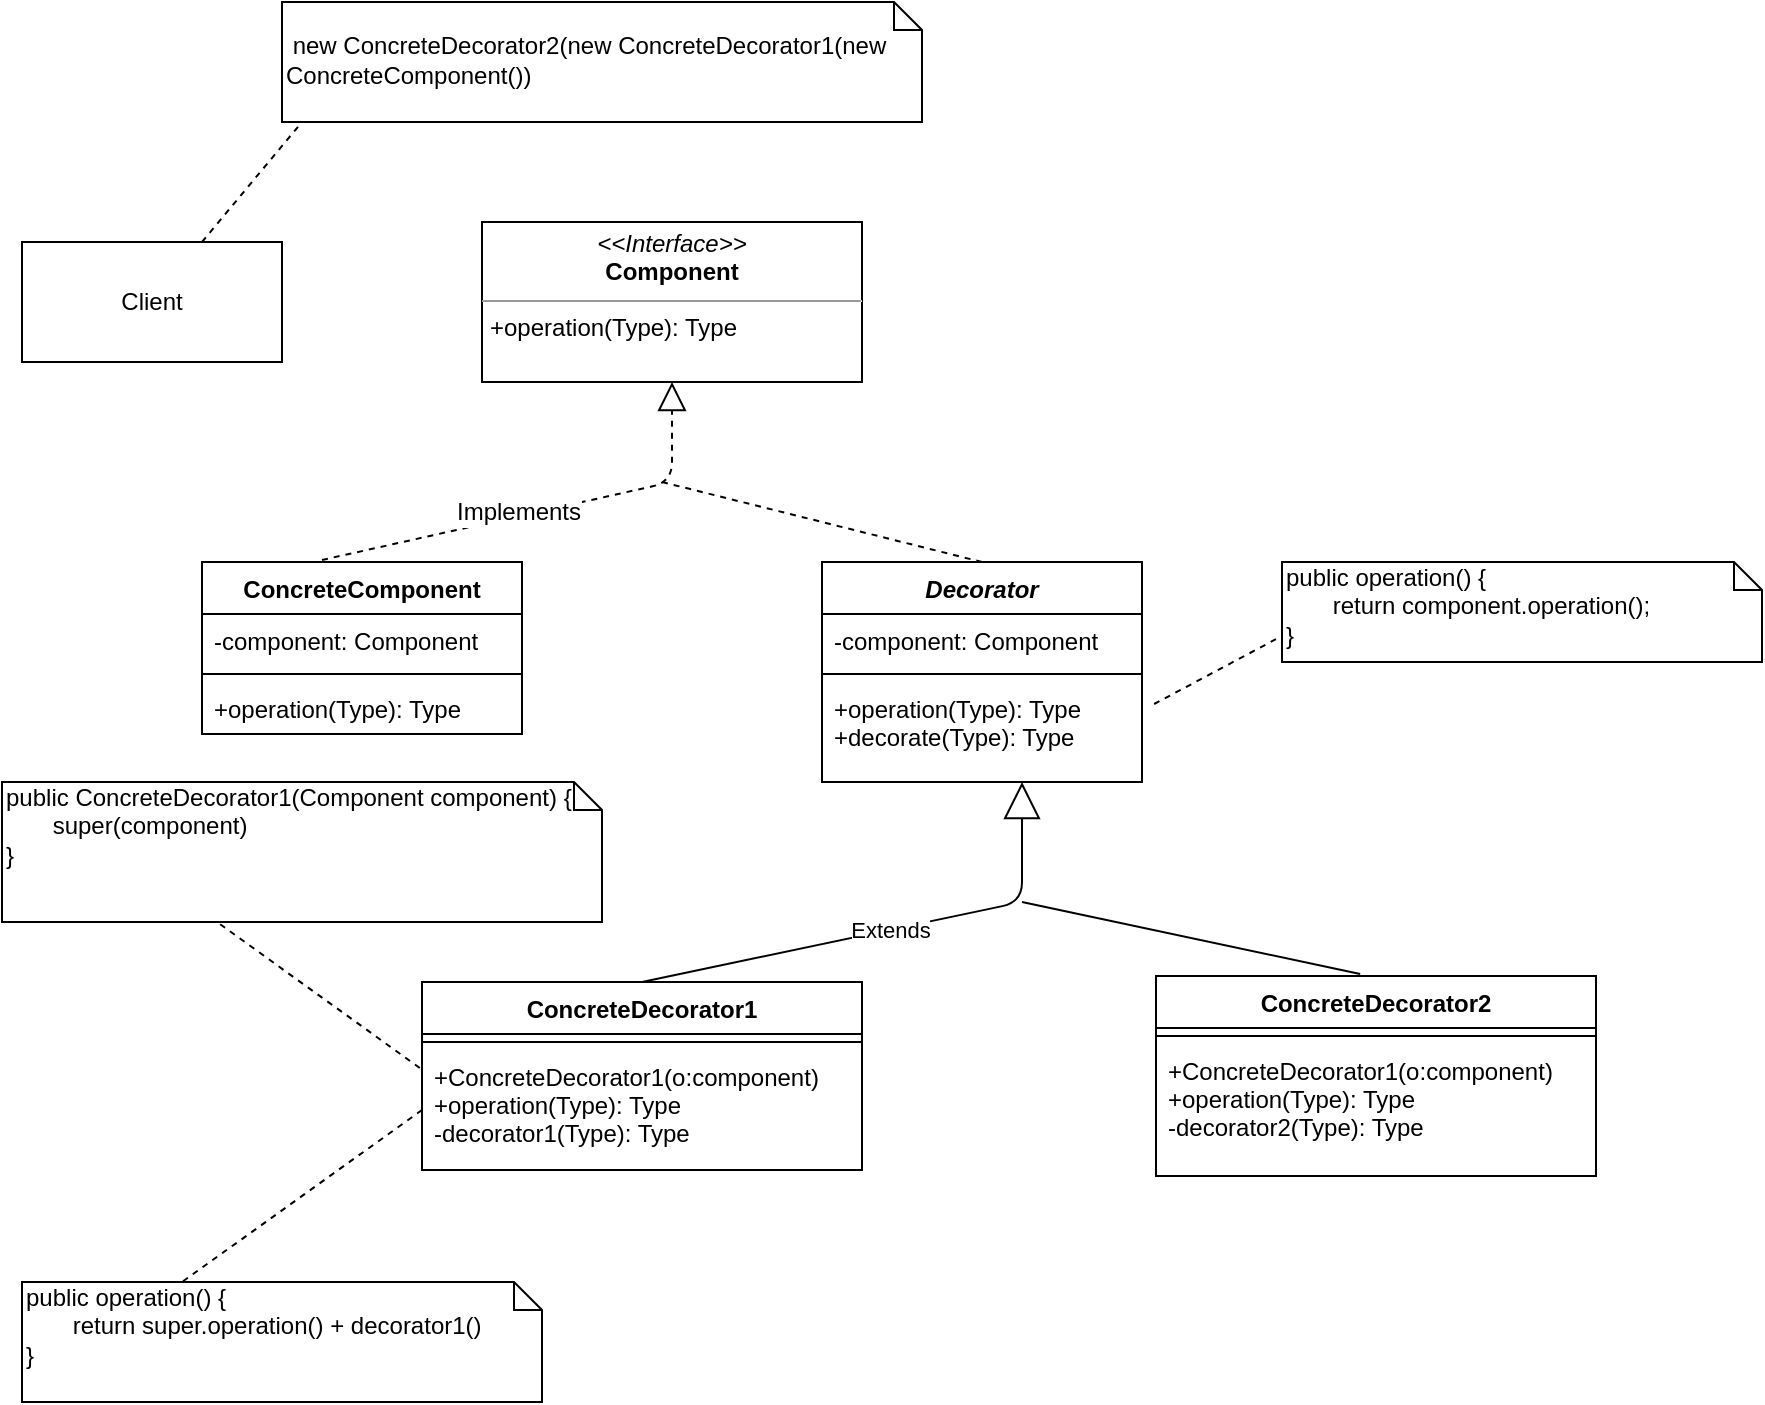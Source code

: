 <mxfile version="12.9.3" type="device"><diagram id="ubSJYESIVnHLaKra46iR" name="Page-1"><mxGraphModel dx="803" dy="1672" grid="1" gridSize="10" guides="1" tooltips="1" connect="1" arrows="1" fold="1" page="1" pageScale="1" pageWidth="827" pageHeight="1169" math="0" shadow="0"><root><mxCell id="0"/><mxCell id="1" parent="0"/><mxCell id="P77A1NYPfRKZzrJoSjyU-1" value="&lt;p style=&quot;margin: 0px ; margin-top: 4px ; text-align: center&quot;&gt;&lt;i&gt;&amp;lt;&amp;lt;Interface&amp;gt;&amp;gt;&lt;/i&gt;&lt;br&gt;&lt;b&gt;Component&lt;/b&gt;&lt;/p&gt;&lt;hr size=&quot;1&quot;&gt;&lt;p style=&quot;margin: 0px ; margin-left: 4px&quot;&gt;&lt;/p&gt;&lt;p style=&quot;margin: 0px ; margin-left: 4px&quot;&gt;+operation(Type): Type&lt;br&gt;&lt;br&gt;&lt;/p&gt;" style="verticalAlign=top;align=left;overflow=fill;fontSize=12;fontFamily=Helvetica;html=1;" vertex="1" parent="1"><mxGeometry x="270" y="30" width="190" height="80" as="geometry"/></mxCell><mxCell id="P77A1NYPfRKZzrJoSjyU-14" value="ConcreteComponent" style="swimlane;fontStyle=1;align=center;verticalAlign=top;childLayout=stackLayout;horizontal=1;startSize=26;horizontalStack=0;resizeParent=1;resizeParentMax=0;resizeLast=0;collapsible=1;marginBottom=0;" vertex="1" parent="1"><mxGeometry x="130" y="200" width="160" height="86" as="geometry"/></mxCell><mxCell id="P77A1NYPfRKZzrJoSjyU-15" value="-component: Component" style="text;strokeColor=none;fillColor=none;align=left;verticalAlign=top;spacingLeft=4;spacingRight=4;overflow=hidden;rotatable=0;points=[[0,0.5],[1,0.5]];portConstraint=eastwest;" vertex="1" parent="P77A1NYPfRKZzrJoSjyU-14"><mxGeometry y="26" width="160" height="26" as="geometry"/></mxCell><mxCell id="P77A1NYPfRKZzrJoSjyU-16" value="" style="line;strokeWidth=1;fillColor=none;align=left;verticalAlign=middle;spacingTop=-1;spacingLeft=3;spacingRight=3;rotatable=0;labelPosition=right;points=[];portConstraint=eastwest;" vertex="1" parent="P77A1NYPfRKZzrJoSjyU-14"><mxGeometry y="52" width="160" height="8" as="geometry"/></mxCell><mxCell id="P77A1NYPfRKZzrJoSjyU-17" value="+operation(Type): Type" style="text;strokeColor=none;fillColor=none;align=left;verticalAlign=top;spacingLeft=4;spacingRight=4;overflow=hidden;rotatable=0;points=[[0,0.5],[1,0.5]];portConstraint=eastwest;" vertex="1" parent="P77A1NYPfRKZzrJoSjyU-14"><mxGeometry y="60" width="160" height="26" as="geometry"/></mxCell><mxCell id="P77A1NYPfRKZzrJoSjyU-10" value="Decorator" style="swimlane;fontStyle=3;align=center;verticalAlign=top;childLayout=stackLayout;horizontal=1;startSize=26;horizontalStack=0;resizeParent=1;resizeParentMax=0;resizeLast=0;collapsible=1;marginBottom=0;" vertex="1" parent="1"><mxGeometry x="440" y="200" width="160" height="110" as="geometry"/></mxCell><mxCell id="P77A1NYPfRKZzrJoSjyU-11" value="-component: Component" style="text;strokeColor=none;fillColor=none;align=left;verticalAlign=top;spacingLeft=4;spacingRight=4;overflow=hidden;rotatable=0;points=[[0,0.5],[1,0.5]];portConstraint=eastwest;" vertex="1" parent="P77A1NYPfRKZzrJoSjyU-10"><mxGeometry y="26" width="160" height="26" as="geometry"/></mxCell><mxCell id="P77A1NYPfRKZzrJoSjyU-12" value="" style="line;strokeWidth=1;fillColor=none;align=left;verticalAlign=middle;spacingTop=-1;spacingLeft=3;spacingRight=3;rotatable=0;labelPosition=right;points=[];portConstraint=eastwest;" vertex="1" parent="P77A1NYPfRKZzrJoSjyU-10"><mxGeometry y="52" width="160" height="8" as="geometry"/></mxCell><mxCell id="P77A1NYPfRKZzrJoSjyU-13" value="+operation(Type): Type&#10;+decorate(Type): Type" style="text;strokeColor=none;fillColor=none;align=left;verticalAlign=top;spacingLeft=4;spacingRight=4;overflow=hidden;rotatable=0;points=[[0,0.5],[1,0.5]];portConstraint=eastwest;" vertex="1" parent="P77A1NYPfRKZzrJoSjyU-10"><mxGeometry y="60" width="160" height="50" as="geometry"/></mxCell><mxCell id="P77A1NYPfRKZzrJoSjyU-19" value="" style="endArrow=block;dashed=1;endFill=0;endSize=12;html=1;entryX=0.5;entryY=1;entryDx=0;entryDy=0;" edge="1" parent="1" target="P77A1NYPfRKZzrJoSjyU-1"><mxGeometry width="160" relative="1" as="geometry"><mxPoint x="190" y="199" as="sourcePoint"/><mxPoint x="350" y="199" as="targetPoint"/><Array as="points"><mxPoint x="365" y="160"/></Array></mxGeometry></mxCell><mxCell id="P77A1NYPfRKZzrJoSjyU-25" value="Implements" style="text;html=1;align=center;verticalAlign=middle;resizable=0;points=[];labelBackgroundColor=#ffffff;" vertex="1" connectable="0" parent="P77A1NYPfRKZzrJoSjyU-19"><mxGeometry x="-0.12" y="2" relative="1" as="geometry"><mxPoint as="offset"/></mxGeometry></mxCell><mxCell id="P77A1NYPfRKZzrJoSjyU-6" value="ConcreteDecorator1" style="swimlane;fontStyle=1;align=center;verticalAlign=top;childLayout=stackLayout;horizontal=1;startSize=26;horizontalStack=0;resizeParent=1;resizeParentMax=0;resizeLast=0;collapsible=1;marginBottom=0;" vertex="1" parent="1"><mxGeometry x="240" y="410" width="220" height="94" as="geometry"/></mxCell><mxCell id="P77A1NYPfRKZzrJoSjyU-8" value="" style="line;strokeWidth=1;fillColor=none;align=left;verticalAlign=middle;spacingTop=-1;spacingLeft=3;spacingRight=3;rotatable=0;labelPosition=right;points=[];portConstraint=eastwest;" vertex="1" parent="P77A1NYPfRKZzrJoSjyU-6"><mxGeometry y="26" width="220" height="8" as="geometry"/></mxCell><mxCell id="P77A1NYPfRKZzrJoSjyU-9" value="+ConcreteDecorator1(o:component)&#10;+operation(Type): Type&#10;-decorator1(Type): Type&#10;" style="text;strokeColor=none;fillColor=none;align=left;verticalAlign=top;spacingLeft=4;spacingRight=4;overflow=hidden;rotatable=0;points=[[0,0.5],[1,0.5]];portConstraint=eastwest;" vertex="1" parent="P77A1NYPfRKZzrJoSjyU-6"><mxGeometry y="34" width="220" height="60" as="geometry"/></mxCell><mxCell id="P77A1NYPfRKZzrJoSjyU-2" value="ConcreteDecorator2" style="swimlane;fontStyle=1;align=center;verticalAlign=top;childLayout=stackLayout;horizontal=1;startSize=26;horizontalStack=0;resizeParent=1;resizeParentMax=0;resizeLast=0;collapsible=1;marginBottom=0;" vertex="1" parent="1"><mxGeometry x="607" y="407" width="220" height="100" as="geometry"/></mxCell><mxCell id="P77A1NYPfRKZzrJoSjyU-4" value="" style="line;strokeWidth=1;fillColor=none;align=left;verticalAlign=middle;spacingTop=-1;spacingLeft=3;spacingRight=3;rotatable=0;labelPosition=right;points=[];portConstraint=eastwest;" vertex="1" parent="P77A1NYPfRKZzrJoSjyU-2"><mxGeometry y="26" width="220" height="8" as="geometry"/></mxCell><mxCell id="P77A1NYPfRKZzrJoSjyU-5" value="+ConcreteDecorator1(o:component)&#10;+operation(Type): Type&#10;-decorator2(Type): Type" style="text;strokeColor=none;fillColor=none;align=left;verticalAlign=top;spacingLeft=4;spacingRight=4;overflow=hidden;rotatable=0;points=[[0,0.5],[1,0.5]];portConstraint=eastwest;" vertex="1" parent="P77A1NYPfRKZzrJoSjyU-2"><mxGeometry y="34" width="220" height="66" as="geometry"/></mxCell><mxCell id="P77A1NYPfRKZzrJoSjyU-21" value="Extends" style="endArrow=block;endSize=16;endFill=0;html=1;exitX=0.5;exitY=0;exitDx=0;exitDy=0;" edge="1" parent="1" source="P77A1NYPfRKZzrJoSjyU-6"><mxGeometry width="160" relative="1" as="geometry"><mxPoint x="390" y="260" as="sourcePoint"/><mxPoint x="540" y="310" as="targetPoint"/><Array as="points"><mxPoint x="540" y="370"/></Array></mxGeometry></mxCell><mxCell id="P77A1NYPfRKZzrJoSjyU-22" value="" style="line;strokeWidth=1;fillColor=none;align=left;verticalAlign=middle;spacingTop=-1;spacingLeft=3;spacingRight=3;rotatable=0;labelPosition=right;points=[];portConstraint=eastwest;" vertex="1" parent="1"><mxGeometry x="450" y="260" height="8" as="geometry"/></mxCell><mxCell id="P77A1NYPfRKZzrJoSjyU-23" value="" style="endArrow=none;html=1;exitX=0.464;exitY=-0.01;exitDx=0;exitDy=0;exitPerimeter=0;" edge="1" parent="1" source="P77A1NYPfRKZzrJoSjyU-2"><mxGeometry width="50" height="50" relative="1" as="geometry"><mxPoint x="710" y="400" as="sourcePoint"/><mxPoint x="540" y="370" as="targetPoint"/></mxGeometry></mxCell><mxCell id="P77A1NYPfRKZzrJoSjyU-24" value="" style="endArrow=none;dashed=1;html=1;entryX=0.5;entryY=0;entryDx=0;entryDy=0;" edge="1" parent="1" target="P77A1NYPfRKZzrJoSjyU-10"><mxGeometry width="50" height="50" relative="1" as="geometry"><mxPoint x="360" y="160" as="sourcePoint"/><mxPoint x="500" y="240" as="targetPoint"/></mxGeometry></mxCell><mxCell id="P77A1NYPfRKZzrJoSjyU-26" value="Client" style="rounded=0;whiteSpace=wrap;html=1;" vertex="1" parent="1"><mxGeometry x="40" y="40" width="130" height="60" as="geometry"/></mxCell><mxCell id="P77A1NYPfRKZzrJoSjyU-29" value="" style="endArrow=none;dashed=1;html=1;" edge="1" parent="1" source="P77A1NYPfRKZzrJoSjyU-26"><mxGeometry width="50" height="50" relative="1" as="geometry"><mxPoint x="300" y="180" as="sourcePoint"/><mxPoint x="180" y="-20" as="targetPoint"/></mxGeometry></mxCell><mxCell id="P77A1NYPfRKZzrJoSjyU-30" value="" style="endArrow=none;dashed=1;html=1;exitX=0;exitY=0.5;exitDx=0;exitDy=0;" edge="1" parent="1" source="P77A1NYPfRKZzrJoSjyU-9"><mxGeometry width="50" height="50" relative="1" as="geometry"><mxPoint x="300" y="180" as="sourcePoint"/><mxPoint x="120" y="560" as="targetPoint"/></mxGeometry></mxCell><mxCell id="P77A1NYPfRKZzrJoSjyU-31" value="" style="endArrow=none;dashed=1;html=1;exitX=-0.005;exitY=0.15;exitDx=0;exitDy=0;exitPerimeter=0;entryX=0.363;entryY=1.014;entryDx=0;entryDy=0;entryPerimeter=0;" edge="1" parent="1" source="P77A1NYPfRKZzrJoSjyU-9" target="P77A1NYPfRKZzrJoSjyU-33"><mxGeometry width="50" height="50" relative="1" as="geometry"><mxPoint x="300" y="380" as="sourcePoint"/><mxPoint x="120" y="410" as="targetPoint"/></mxGeometry></mxCell><mxCell id="P77A1NYPfRKZzrJoSjyU-32" value="public operation() {&lt;br&gt;&amp;nbsp; &amp;nbsp; &amp;nbsp; &amp;nbsp;return super.operation() + decorator1()&lt;br&gt;}" style="shape=note;whiteSpace=wrap;html=1;size=14;verticalAlign=top;align=left;spacingTop=-6;" vertex="1" parent="1"><mxGeometry x="40" y="560" width="260" height="60" as="geometry"/></mxCell><mxCell id="P77A1NYPfRKZzrJoSjyU-33" value="public ConcreteDecorator1(Component component) {&lt;br&gt;&amp;nbsp; &amp;nbsp; &amp;nbsp; &amp;nbsp;super(component)&lt;br&gt;}" style="shape=note;whiteSpace=wrap;html=1;size=14;verticalAlign=top;align=left;spacingTop=-6;" vertex="1" parent="1"><mxGeometry x="30" y="310" width="300" height="70" as="geometry"/></mxCell><mxCell id="P77A1NYPfRKZzrJoSjyU-34" value="&amp;nbsp; &amp;nbsp;&lt;br&gt;&amp;nbsp;new ConcreteDecorator2(new ConcreteDecorator1(new ConcreteComponent())" style="shape=note;whiteSpace=wrap;html=1;size=14;verticalAlign=top;align=left;spacingTop=-6;" vertex="1" parent="1"><mxGeometry x="170" y="-80" width="320" height="60" as="geometry"/></mxCell><mxCell id="P77A1NYPfRKZzrJoSjyU-37" value="public operation() {&lt;br&gt;&amp;nbsp; &amp;nbsp; &amp;nbsp; &amp;nbsp;return component.operation();&lt;br&gt;}" style="shape=note;whiteSpace=wrap;html=1;size=14;verticalAlign=top;align=left;spacingTop=-6;" vertex="1" parent="1"><mxGeometry x="670" y="200" width="240" height="50" as="geometry"/></mxCell><mxCell id="P77A1NYPfRKZzrJoSjyU-38" value="" style="endArrow=none;dashed=1;html=1;entryX=-0.008;entryY=0.76;entryDx=0;entryDy=0;entryPerimeter=0;exitX=1.038;exitY=0.22;exitDx=0;exitDy=0;exitPerimeter=0;" edge="1" parent="1" source="P77A1NYPfRKZzrJoSjyU-13" target="P77A1NYPfRKZzrJoSjyU-37"><mxGeometry width="50" height="50" relative="1" as="geometry"><mxPoint x="420" y="380" as="sourcePoint"/><mxPoint x="470" y="330" as="targetPoint"/></mxGeometry></mxCell></root></mxGraphModel></diagram></mxfile>